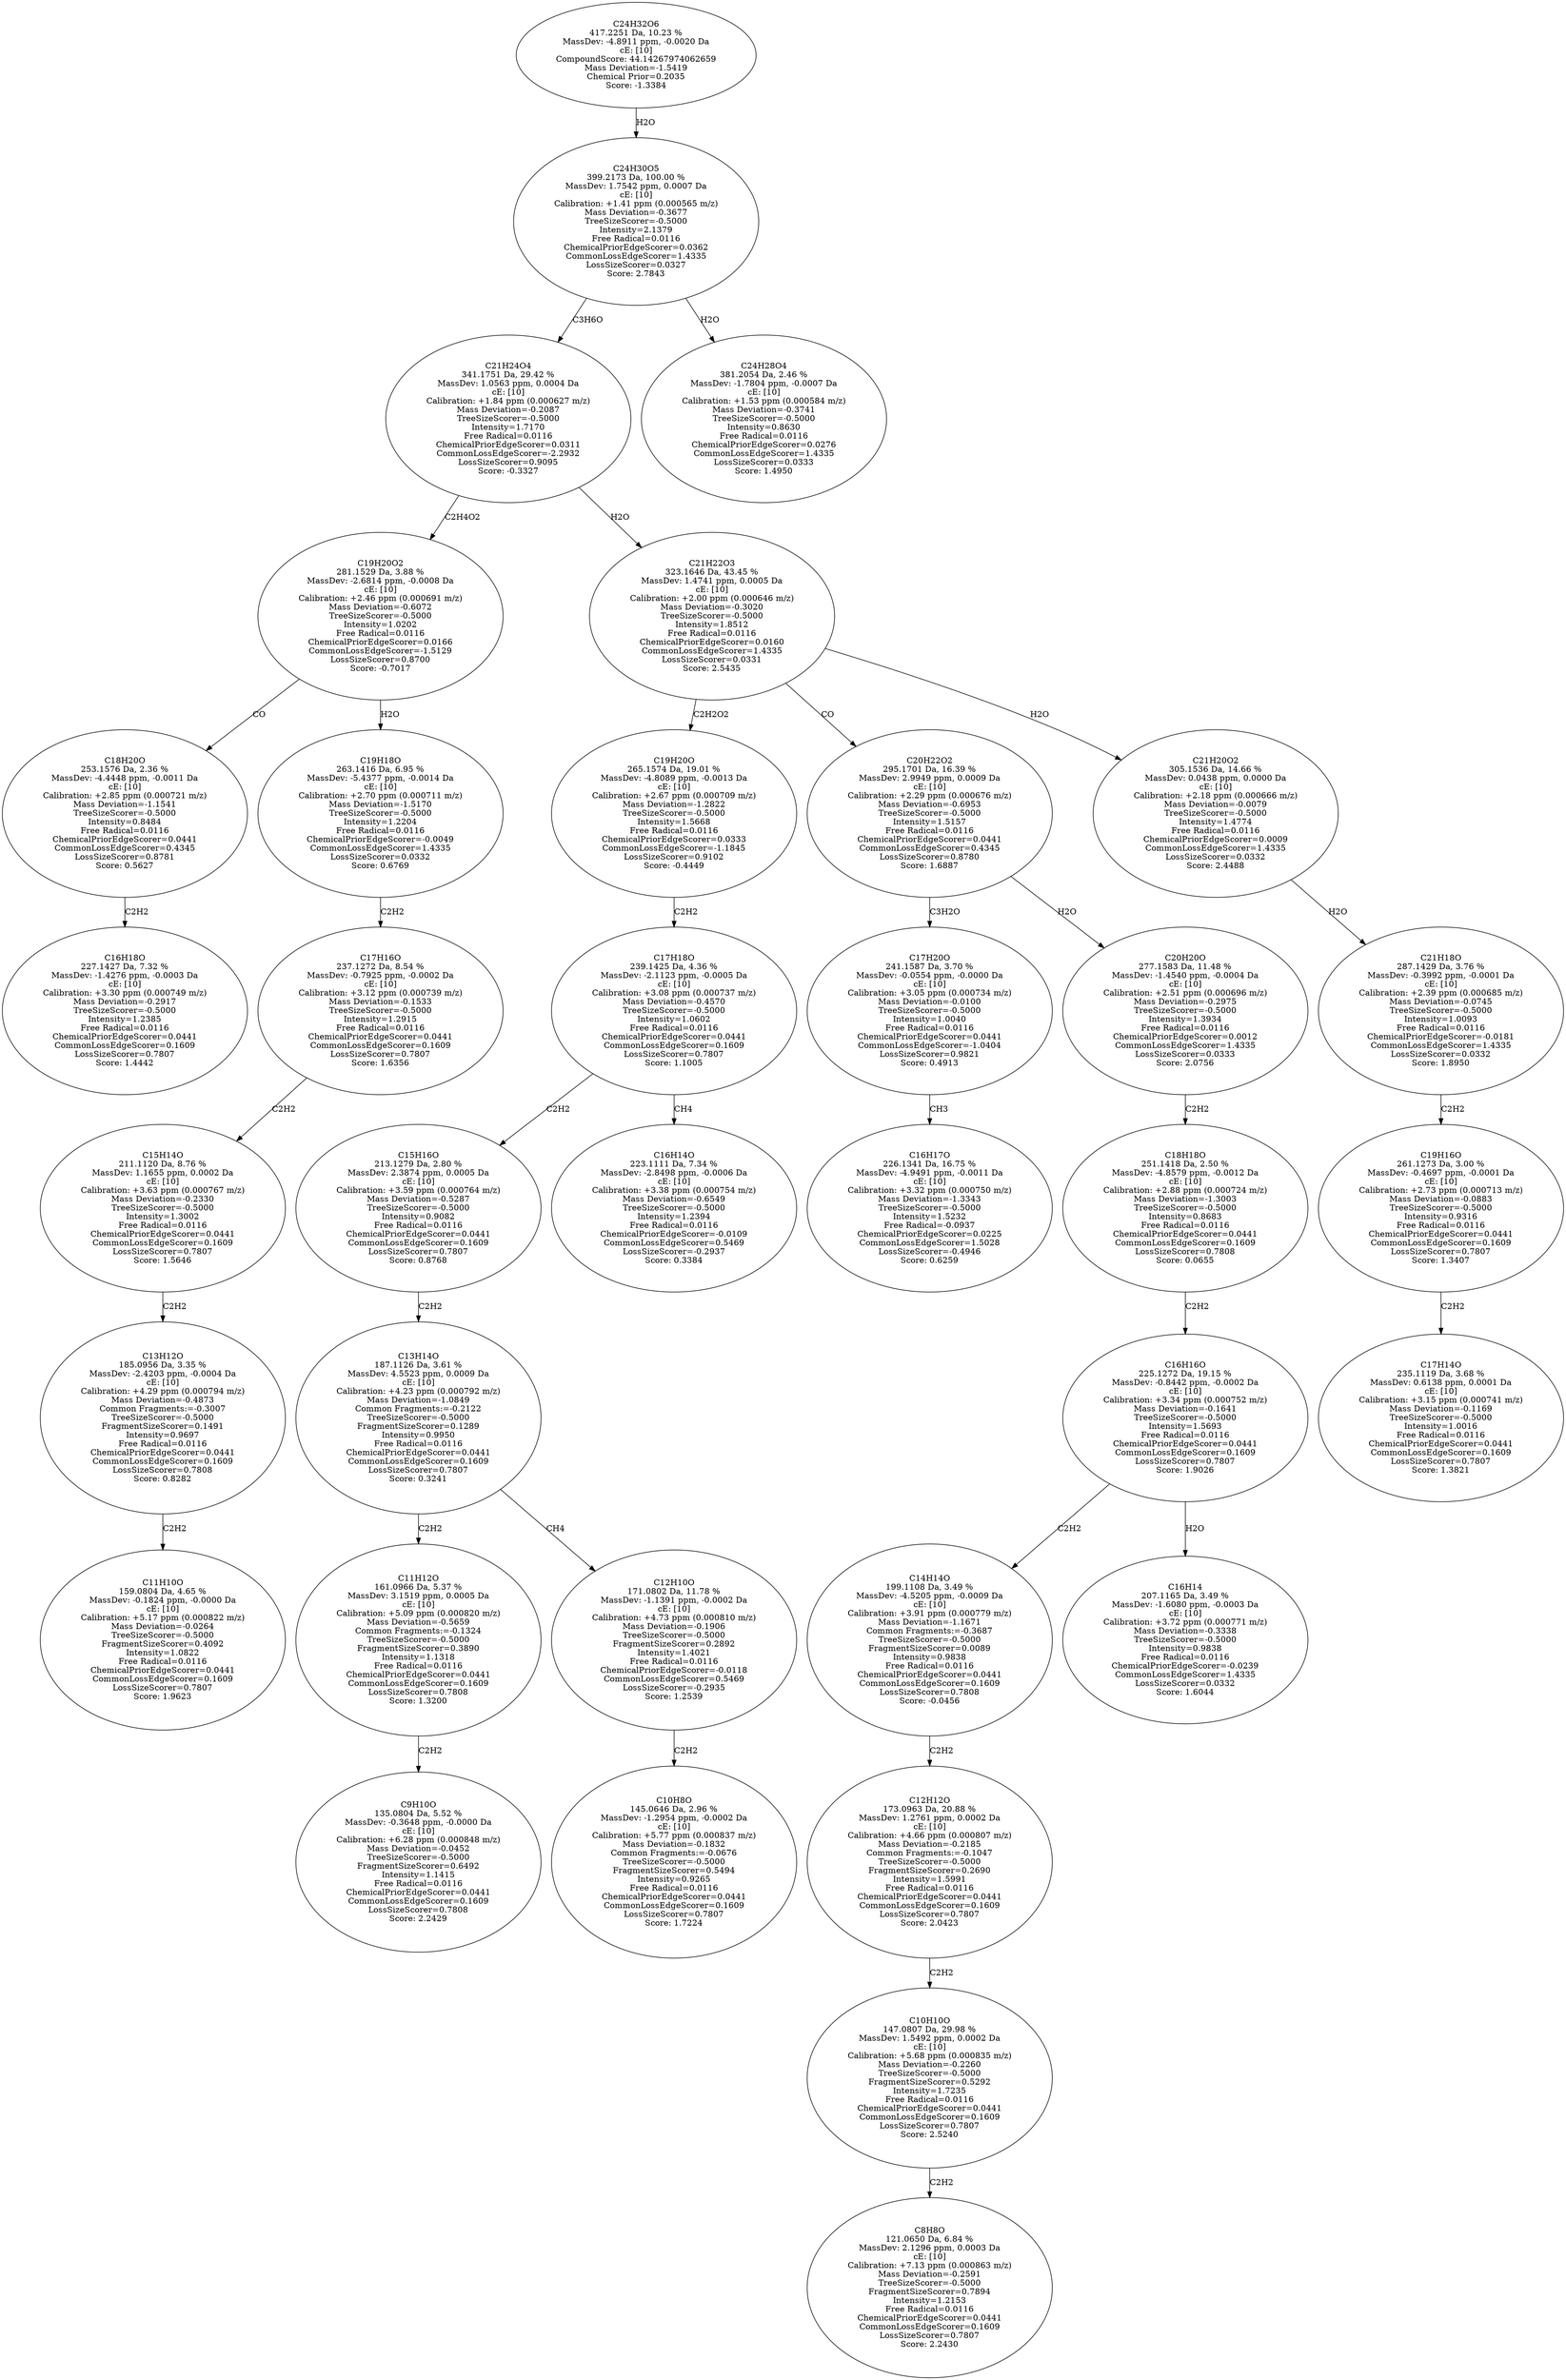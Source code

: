 strict digraph {
v1 [label="C16H18O\n227.1427 Da, 7.32 %\nMassDev: -1.4276 ppm, -0.0003 Da\ncE: [10]\nCalibration: +3.30 ppm (0.000749 m/z)\nMass Deviation=-0.2917\nTreeSizeScorer=-0.5000\nIntensity=1.2385\nFree Radical=0.0116\nChemicalPriorEdgeScorer=0.0441\nCommonLossEdgeScorer=0.1609\nLossSizeScorer=0.7807\nScore: 1.4442"];
v2 [label="C18H20O\n253.1576 Da, 2.36 %\nMassDev: -4.4448 ppm, -0.0011 Da\ncE: [10]\nCalibration: +2.85 ppm (0.000721 m/z)\nMass Deviation=-1.1541\nTreeSizeScorer=-0.5000\nIntensity=0.8484\nFree Radical=0.0116\nChemicalPriorEdgeScorer=0.0441\nCommonLossEdgeScorer=0.4345\nLossSizeScorer=0.8781\nScore: 0.5627"];
v3 [label="C11H10O\n159.0804 Da, 4.65 %\nMassDev: -0.1824 ppm, -0.0000 Da\ncE: [10]\nCalibration: +5.17 ppm (0.000822 m/z)\nMass Deviation=-0.0264\nTreeSizeScorer=-0.5000\nFragmentSizeScorer=0.4092\nIntensity=1.0822\nFree Radical=0.0116\nChemicalPriorEdgeScorer=0.0441\nCommonLossEdgeScorer=0.1609\nLossSizeScorer=0.7807\nScore: 1.9623"];
v4 [label="C13H12O\n185.0956 Da, 3.35 %\nMassDev: -2.4203 ppm, -0.0004 Da\ncE: [10]\nCalibration: +4.29 ppm (0.000794 m/z)\nMass Deviation=-0.4873\nCommon Fragments:=-0.3007\nTreeSizeScorer=-0.5000\nFragmentSizeScorer=0.1491\nIntensity=0.9697\nFree Radical=0.0116\nChemicalPriorEdgeScorer=0.0441\nCommonLossEdgeScorer=0.1609\nLossSizeScorer=0.7808\nScore: 0.8282"];
v5 [label="C15H14O\n211.1120 Da, 8.76 %\nMassDev: 1.1655 ppm, 0.0002 Da\ncE: [10]\nCalibration: +3.63 ppm (0.000767 m/z)\nMass Deviation=-0.2330\nTreeSizeScorer=-0.5000\nIntensity=1.3002\nFree Radical=0.0116\nChemicalPriorEdgeScorer=0.0441\nCommonLossEdgeScorer=0.1609\nLossSizeScorer=0.7807\nScore: 1.5646"];
v6 [label="C17H16O\n237.1272 Da, 8.54 %\nMassDev: -0.7925 ppm, -0.0002 Da\ncE: [10]\nCalibration: +3.12 ppm (0.000739 m/z)\nMass Deviation=-0.1533\nTreeSizeScorer=-0.5000\nIntensity=1.2915\nFree Radical=0.0116\nChemicalPriorEdgeScorer=0.0441\nCommonLossEdgeScorer=0.1609\nLossSizeScorer=0.7807\nScore: 1.6356"];
v7 [label="C19H18O\n263.1416 Da, 6.95 %\nMassDev: -5.4377 ppm, -0.0014 Da\ncE: [10]\nCalibration: +2.70 ppm (0.000711 m/z)\nMass Deviation=-1.5170\nTreeSizeScorer=-0.5000\nIntensity=1.2204\nFree Radical=0.0116\nChemicalPriorEdgeScorer=-0.0049\nCommonLossEdgeScorer=1.4335\nLossSizeScorer=0.0332\nScore: 0.6769"];
v8 [label="C19H20O2\n281.1529 Da, 3.88 %\nMassDev: -2.6814 ppm, -0.0008 Da\ncE: [10]\nCalibration: +2.46 ppm (0.000691 m/z)\nMass Deviation=-0.6072\nTreeSizeScorer=-0.5000\nIntensity=1.0202\nFree Radical=0.0116\nChemicalPriorEdgeScorer=0.0166\nCommonLossEdgeScorer=-1.5129\nLossSizeScorer=0.8700\nScore: -0.7017"];
v9 [label="C9H10O\n135.0804 Da, 5.52 %\nMassDev: -0.3648 ppm, -0.0000 Da\ncE: [10]\nCalibration: +6.28 ppm (0.000848 m/z)\nMass Deviation=-0.0452\nTreeSizeScorer=-0.5000\nFragmentSizeScorer=0.6492\nIntensity=1.1415\nFree Radical=0.0116\nChemicalPriorEdgeScorer=0.0441\nCommonLossEdgeScorer=0.1609\nLossSizeScorer=0.7808\nScore: 2.2429"];
v10 [label="C11H12O\n161.0966 Da, 5.37 %\nMassDev: 3.1519 ppm, 0.0005 Da\ncE: [10]\nCalibration: +5.09 ppm (0.000820 m/z)\nMass Deviation=-0.5659\nCommon Fragments:=-0.1324\nTreeSizeScorer=-0.5000\nFragmentSizeScorer=0.3890\nIntensity=1.1318\nFree Radical=0.0116\nChemicalPriorEdgeScorer=0.0441\nCommonLossEdgeScorer=0.1609\nLossSizeScorer=0.7808\nScore: 1.3200"];
v11 [label="C10H8O\n145.0646 Da, 2.96 %\nMassDev: -1.2954 ppm, -0.0002 Da\ncE: [10]\nCalibration: +5.77 ppm (0.000837 m/z)\nMass Deviation=-0.1832\nCommon Fragments:=-0.0676\nTreeSizeScorer=-0.5000\nFragmentSizeScorer=0.5494\nIntensity=0.9265\nFree Radical=0.0116\nChemicalPriorEdgeScorer=0.0441\nCommonLossEdgeScorer=0.1609\nLossSizeScorer=0.7807\nScore: 1.7224"];
v12 [label="C12H10O\n171.0802 Da, 11.78 %\nMassDev: -1.1391 ppm, -0.0002 Da\ncE: [10]\nCalibration: +4.73 ppm (0.000810 m/z)\nMass Deviation=-0.1906\nTreeSizeScorer=-0.5000\nFragmentSizeScorer=0.2892\nIntensity=1.4021\nFree Radical=0.0116\nChemicalPriorEdgeScorer=-0.0118\nCommonLossEdgeScorer=0.5469\nLossSizeScorer=-0.2935\nScore: 1.2539"];
v13 [label="C13H14O\n187.1126 Da, 3.61 %\nMassDev: 4.5523 ppm, 0.0009 Da\ncE: [10]\nCalibration: +4.23 ppm (0.000792 m/z)\nMass Deviation=-1.0849\nCommon Fragments:=-0.2122\nTreeSizeScorer=-0.5000\nFragmentSizeScorer=0.1289\nIntensity=0.9950\nFree Radical=0.0116\nChemicalPriorEdgeScorer=0.0441\nCommonLossEdgeScorer=0.1609\nLossSizeScorer=0.7807\nScore: 0.3241"];
v14 [label="C15H16O\n213.1279 Da, 2.80 %\nMassDev: 2.3874 ppm, 0.0005 Da\ncE: [10]\nCalibration: +3.59 ppm (0.000764 m/z)\nMass Deviation=-0.5287\nTreeSizeScorer=-0.5000\nIntensity=0.9082\nFree Radical=0.0116\nChemicalPriorEdgeScorer=0.0441\nCommonLossEdgeScorer=0.1609\nLossSizeScorer=0.7807\nScore: 0.8768"];
v15 [label="C16H14O\n223.1111 Da, 7.34 %\nMassDev: -2.8498 ppm, -0.0006 Da\ncE: [10]\nCalibration: +3.38 ppm (0.000754 m/z)\nMass Deviation=-0.6549\nTreeSizeScorer=-0.5000\nIntensity=1.2394\nFree Radical=0.0116\nChemicalPriorEdgeScorer=-0.0109\nCommonLossEdgeScorer=0.5469\nLossSizeScorer=-0.2937\nScore: 0.3384"];
v16 [label="C17H18O\n239.1425 Da, 4.36 %\nMassDev: -2.1123 ppm, -0.0005 Da\ncE: [10]\nCalibration: +3.08 ppm (0.000737 m/z)\nMass Deviation=-0.4570\nTreeSizeScorer=-0.5000\nIntensity=1.0602\nFree Radical=0.0116\nChemicalPriorEdgeScorer=0.0441\nCommonLossEdgeScorer=0.1609\nLossSizeScorer=0.7807\nScore: 1.1005"];
v17 [label="C19H20O\n265.1574 Da, 19.01 %\nMassDev: -4.8089 ppm, -0.0013 Da\ncE: [10]\nCalibration: +2.67 ppm (0.000709 m/z)\nMass Deviation=-1.2822\nTreeSizeScorer=-0.5000\nIntensity=1.5668\nFree Radical=0.0116\nChemicalPriorEdgeScorer=0.0333\nCommonLossEdgeScorer=-1.1845\nLossSizeScorer=0.9102\nScore: -0.4449"];
v18 [label="C16H17O\n226.1341 Da, 16.75 %\nMassDev: -4.9491 ppm, -0.0011 Da\ncE: [10]\nCalibration: +3.32 ppm (0.000750 m/z)\nMass Deviation=-1.3343\nTreeSizeScorer=-0.5000\nIntensity=1.5232\nFree Radical=-0.0937\nChemicalPriorEdgeScorer=0.0225\nCommonLossEdgeScorer=1.5028\nLossSizeScorer=-0.4946\nScore: 0.6259"];
v19 [label="C17H20O\n241.1587 Da, 3.70 %\nMassDev: -0.0554 ppm, -0.0000 Da\ncE: [10]\nCalibration: +3.05 ppm (0.000734 m/z)\nMass Deviation=-0.0100\nTreeSizeScorer=-0.5000\nIntensity=1.0040\nFree Radical=0.0116\nChemicalPriorEdgeScorer=0.0441\nCommonLossEdgeScorer=-1.0404\nLossSizeScorer=0.9821\nScore: 0.4913"];
v20 [label="C8H8O\n121.0650 Da, 6.84 %\nMassDev: 2.1296 ppm, 0.0003 Da\ncE: [10]\nCalibration: +7.13 ppm (0.000863 m/z)\nMass Deviation=-0.2591\nTreeSizeScorer=-0.5000\nFragmentSizeScorer=0.7894\nIntensity=1.2153\nFree Radical=0.0116\nChemicalPriorEdgeScorer=0.0441\nCommonLossEdgeScorer=0.1609\nLossSizeScorer=0.7807\nScore: 2.2430"];
v21 [label="C10H10O\n147.0807 Da, 29.98 %\nMassDev: 1.5492 ppm, 0.0002 Da\ncE: [10]\nCalibration: +5.68 ppm (0.000835 m/z)\nMass Deviation=-0.2260\nTreeSizeScorer=-0.5000\nFragmentSizeScorer=0.5292\nIntensity=1.7235\nFree Radical=0.0116\nChemicalPriorEdgeScorer=0.0441\nCommonLossEdgeScorer=0.1609\nLossSizeScorer=0.7807\nScore: 2.5240"];
v22 [label="C12H12O\n173.0963 Da, 20.88 %\nMassDev: 1.2761 ppm, 0.0002 Da\ncE: [10]\nCalibration: +4.66 ppm (0.000807 m/z)\nMass Deviation=-0.2185\nCommon Fragments:=-0.1047\nTreeSizeScorer=-0.5000\nFragmentSizeScorer=0.2690\nIntensity=1.5991\nFree Radical=0.0116\nChemicalPriorEdgeScorer=0.0441\nCommonLossEdgeScorer=0.1609\nLossSizeScorer=0.7807\nScore: 2.0423"];
v23 [label="C14H14O\n199.1108 Da, 3.49 %\nMassDev: -4.5205 ppm, -0.0009 Da\ncE: [10]\nCalibration: +3.91 ppm (0.000779 m/z)\nMass Deviation=-1.1671\nCommon Fragments:=-0.3687\nTreeSizeScorer=-0.5000\nFragmentSizeScorer=0.0089\nIntensity=0.9838\nFree Radical=0.0116\nChemicalPriorEdgeScorer=0.0441\nCommonLossEdgeScorer=0.1609\nLossSizeScorer=0.7808\nScore: -0.0456"];
v24 [label="C16H14\n207.1165 Da, 3.49 %\nMassDev: -1.6080 ppm, -0.0003 Da\ncE: [10]\nCalibration: +3.72 ppm (0.000771 m/z)\nMass Deviation=-0.3338\nTreeSizeScorer=-0.5000\nIntensity=0.9838\nFree Radical=0.0116\nChemicalPriorEdgeScorer=-0.0239\nCommonLossEdgeScorer=1.4335\nLossSizeScorer=0.0332\nScore: 1.6044"];
v25 [label="C16H16O\n225.1272 Da, 19.15 %\nMassDev: -0.8442 ppm, -0.0002 Da\ncE: [10]\nCalibration: +3.34 ppm (0.000752 m/z)\nMass Deviation=-0.1641\nTreeSizeScorer=-0.5000\nIntensity=1.5693\nFree Radical=0.0116\nChemicalPriorEdgeScorer=0.0441\nCommonLossEdgeScorer=0.1609\nLossSizeScorer=0.7807\nScore: 1.9026"];
v26 [label="C18H18O\n251.1418 Da, 2.50 %\nMassDev: -4.8579 ppm, -0.0012 Da\ncE: [10]\nCalibration: +2.88 ppm (0.000724 m/z)\nMass Deviation=-1.3003\nTreeSizeScorer=-0.5000\nIntensity=0.8683\nFree Radical=0.0116\nChemicalPriorEdgeScorer=0.0441\nCommonLossEdgeScorer=0.1609\nLossSizeScorer=0.7808\nScore: 0.0655"];
v27 [label="C20H20O\n277.1583 Da, 11.48 %\nMassDev: -1.4540 ppm, -0.0004 Da\ncE: [10]\nCalibration: +2.51 ppm (0.000696 m/z)\nMass Deviation=-0.2975\nTreeSizeScorer=-0.5000\nIntensity=1.3934\nFree Radical=0.0116\nChemicalPriorEdgeScorer=0.0012\nCommonLossEdgeScorer=1.4335\nLossSizeScorer=0.0333\nScore: 2.0756"];
v28 [label="C20H22O2\n295.1701 Da, 16.39 %\nMassDev: 2.9949 ppm, 0.0009 Da\ncE: [10]\nCalibration: +2.29 ppm (0.000676 m/z)\nMass Deviation=-0.6953\nTreeSizeScorer=-0.5000\nIntensity=1.5157\nFree Radical=0.0116\nChemicalPriorEdgeScorer=0.0441\nCommonLossEdgeScorer=0.4345\nLossSizeScorer=0.8780\nScore: 1.6887"];
v29 [label="C17H14O\n235.1119 Da, 3.68 %\nMassDev: 0.6138 ppm, 0.0001 Da\ncE: [10]\nCalibration: +3.15 ppm (0.000741 m/z)\nMass Deviation=-0.1169\nTreeSizeScorer=-0.5000\nIntensity=1.0016\nFree Radical=0.0116\nChemicalPriorEdgeScorer=0.0441\nCommonLossEdgeScorer=0.1609\nLossSizeScorer=0.7807\nScore: 1.3821"];
v30 [label="C19H16O\n261.1273 Da, 3.00 %\nMassDev: -0.4697 ppm, -0.0001 Da\ncE: [10]\nCalibration: +2.73 ppm (0.000713 m/z)\nMass Deviation=-0.0883\nTreeSizeScorer=-0.5000\nIntensity=0.9316\nFree Radical=0.0116\nChemicalPriorEdgeScorer=0.0441\nCommonLossEdgeScorer=0.1609\nLossSizeScorer=0.7807\nScore: 1.3407"];
v31 [label="C21H18O\n287.1429 Da, 3.76 %\nMassDev: -0.3992 ppm, -0.0001 Da\ncE: [10]\nCalibration: +2.39 ppm (0.000685 m/z)\nMass Deviation=-0.0745\nTreeSizeScorer=-0.5000\nIntensity=1.0093\nFree Radical=0.0116\nChemicalPriorEdgeScorer=-0.0181\nCommonLossEdgeScorer=1.4335\nLossSizeScorer=0.0332\nScore: 1.8950"];
v32 [label="C21H20O2\n305.1536 Da, 14.66 %\nMassDev: 0.0438 ppm, 0.0000 Da\ncE: [10]\nCalibration: +2.18 ppm (0.000666 m/z)\nMass Deviation=-0.0079\nTreeSizeScorer=-0.5000\nIntensity=1.4774\nFree Radical=0.0116\nChemicalPriorEdgeScorer=0.0009\nCommonLossEdgeScorer=1.4335\nLossSizeScorer=0.0332\nScore: 2.4488"];
v33 [label="C21H22O3\n323.1646 Da, 43.45 %\nMassDev: 1.4741 ppm, 0.0005 Da\ncE: [10]\nCalibration: +2.00 ppm (0.000646 m/z)\nMass Deviation=-0.3020\nTreeSizeScorer=-0.5000\nIntensity=1.8512\nFree Radical=0.0116\nChemicalPriorEdgeScorer=0.0160\nCommonLossEdgeScorer=1.4335\nLossSizeScorer=0.0331\nScore: 2.5435"];
v34 [label="C21H24O4\n341.1751 Da, 29.42 %\nMassDev: 1.0563 ppm, 0.0004 Da\ncE: [10]\nCalibration: +1.84 ppm (0.000627 m/z)\nMass Deviation=-0.2087\nTreeSizeScorer=-0.5000\nIntensity=1.7170\nFree Radical=0.0116\nChemicalPriorEdgeScorer=0.0311\nCommonLossEdgeScorer=-2.2932\nLossSizeScorer=0.9095\nScore: -0.3327"];
v35 [label="C24H28O4\n381.2054 Da, 2.46 %\nMassDev: -1.7804 ppm, -0.0007 Da\ncE: [10]\nCalibration: +1.53 ppm (0.000584 m/z)\nMass Deviation=-0.3741\nTreeSizeScorer=-0.5000\nIntensity=0.8630\nFree Radical=0.0116\nChemicalPriorEdgeScorer=0.0276\nCommonLossEdgeScorer=1.4335\nLossSizeScorer=0.0333\nScore: 1.4950"];
v36 [label="C24H30O5\n399.2173 Da, 100.00 %\nMassDev: 1.7542 ppm, 0.0007 Da\ncE: [10]\nCalibration: +1.41 ppm (0.000565 m/z)\nMass Deviation=-0.3677\nTreeSizeScorer=-0.5000\nIntensity=2.1379\nFree Radical=0.0116\nChemicalPriorEdgeScorer=0.0362\nCommonLossEdgeScorer=1.4335\nLossSizeScorer=0.0327\nScore: 2.7843"];
v37 [label="C24H32O6\n417.2251 Da, 10.23 %\nMassDev: -4.8911 ppm, -0.0020 Da\ncE: [10]\nCompoundScore: 44.14267974062659\nMass Deviation=-1.5419\nChemical Prior=0.2035\nScore: -1.3384"];
v2 -> v1 [label="C2H2"];
v8 -> v2 [label="CO"];
v4 -> v3 [label="C2H2"];
v5 -> v4 [label="C2H2"];
v6 -> v5 [label="C2H2"];
v7 -> v6 [label="C2H2"];
v8 -> v7 [label="H2O"];
v34 -> v8 [label="C2H4O2"];
v10 -> v9 [label="C2H2"];
v13 -> v10 [label="C2H2"];
v12 -> v11 [label="C2H2"];
v13 -> v12 [label="CH4"];
v14 -> v13 [label="C2H2"];
v16 -> v14 [label="C2H2"];
v16 -> v15 [label="CH4"];
v17 -> v16 [label="C2H2"];
v33 -> v17 [label="C2H2O2"];
v19 -> v18 [label="CH3"];
v28 -> v19 [label="C3H2O"];
v21 -> v20 [label="C2H2"];
v22 -> v21 [label="C2H2"];
v23 -> v22 [label="C2H2"];
v25 -> v23 [label="C2H2"];
v25 -> v24 [label="H2O"];
v26 -> v25 [label="C2H2"];
v27 -> v26 [label="C2H2"];
v28 -> v27 [label="H2O"];
v33 -> v28 [label="CO"];
v30 -> v29 [label="C2H2"];
v31 -> v30 [label="C2H2"];
v32 -> v31 [label="H2O"];
v33 -> v32 [label="H2O"];
v34 -> v33 [label="H2O"];
v36 -> v34 [label="C3H6O"];
v36 -> v35 [label="H2O"];
v37 -> v36 [label="H2O"];
}